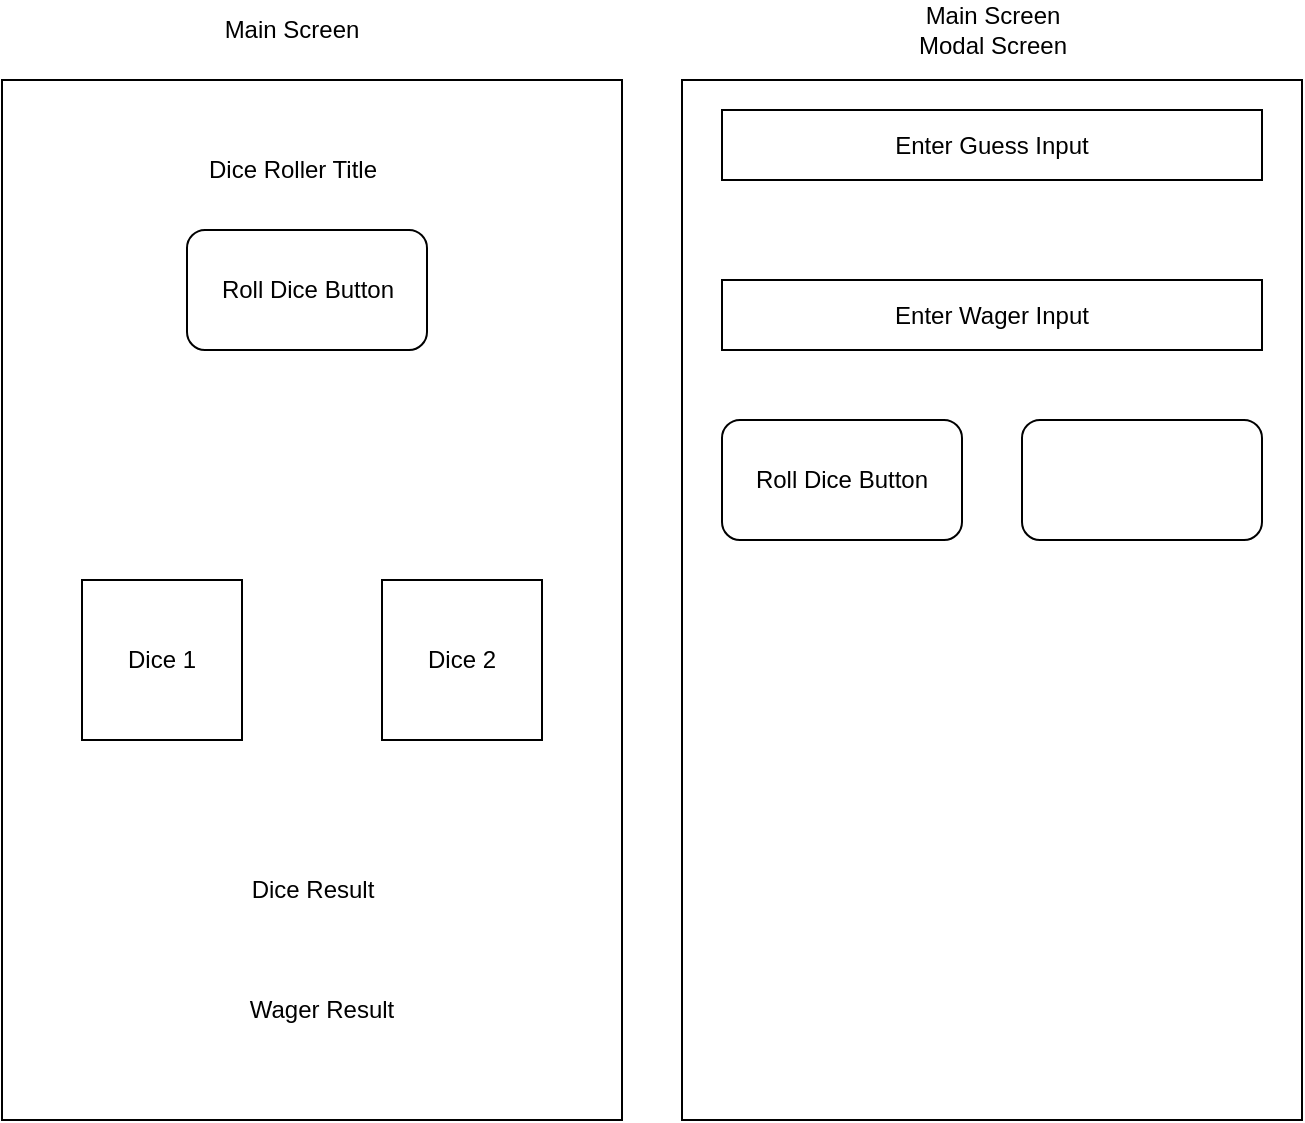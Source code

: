 <mxfile version="23.0.2" type="device">
  <diagram name="Page-1" id="70okH3ecdM2ORDDutQt3">
    <mxGraphModel dx="1434" dy="836" grid="1" gridSize="10" guides="1" tooltips="1" connect="1" arrows="1" fold="1" page="1" pageScale="1" pageWidth="850" pageHeight="1100" math="0" shadow="0">
      <root>
        <mxCell id="0" />
        <mxCell id="1" parent="0" />
        <mxCell id="H_83GZXRMzXN8R3seqz4-1" value="" style="rounded=0;whiteSpace=wrap;html=1;" vertex="1" parent="1">
          <mxGeometry x="80" y="110" width="310" height="520" as="geometry" />
        </mxCell>
        <mxCell id="H_83GZXRMzXN8R3seqz4-2" value="Main Screen" style="text;html=1;strokeColor=none;fillColor=none;align=center;verticalAlign=middle;whiteSpace=wrap;rounded=0;" vertex="1" parent="1">
          <mxGeometry x="150" y="70" width="150" height="30" as="geometry" />
        </mxCell>
        <mxCell id="H_83GZXRMzXN8R3seqz4-3" value="Dice Roller Title" style="text;html=1;strokeColor=none;fillColor=none;align=center;verticalAlign=middle;whiteSpace=wrap;rounded=0;" vertex="1" parent="1">
          <mxGeometry x="167.5" y="140" width="115" height="30" as="geometry" />
        </mxCell>
        <mxCell id="H_83GZXRMzXN8R3seqz4-5" value="" style="rounded=1;whiteSpace=wrap;html=1;" vertex="1" parent="1">
          <mxGeometry x="172.5" y="185" width="120" height="60" as="geometry" />
        </mxCell>
        <mxCell id="H_83GZXRMzXN8R3seqz4-4" value="Roll Dice Button" style="text;html=1;strokeColor=none;fillColor=none;align=center;verticalAlign=middle;whiteSpace=wrap;rounded=0;" vertex="1" parent="1">
          <mxGeometry x="167.5" y="200" width="130" height="30" as="geometry" />
        </mxCell>
        <mxCell id="H_83GZXRMzXN8R3seqz4-6" value="" style="whiteSpace=wrap;html=1;aspect=fixed;" vertex="1" parent="1">
          <mxGeometry x="120" y="360" width="80" height="80" as="geometry" />
        </mxCell>
        <mxCell id="H_83GZXRMzXN8R3seqz4-7" value="" style="whiteSpace=wrap;html=1;aspect=fixed;" vertex="1" parent="1">
          <mxGeometry x="270" y="360" width="80" height="80" as="geometry" />
        </mxCell>
        <mxCell id="H_83GZXRMzXN8R3seqz4-8" value="Dice 1" style="text;html=1;strokeColor=none;fillColor=none;align=center;verticalAlign=middle;whiteSpace=wrap;rounded=0;" vertex="1" parent="1">
          <mxGeometry x="130" y="385" width="60" height="30" as="geometry" />
        </mxCell>
        <mxCell id="H_83GZXRMzXN8R3seqz4-9" value="Dice 2" style="text;html=1;strokeColor=none;fillColor=none;align=center;verticalAlign=middle;whiteSpace=wrap;rounded=0;" vertex="1" parent="1">
          <mxGeometry x="280" y="385" width="60" height="30" as="geometry" />
        </mxCell>
        <mxCell id="H_83GZXRMzXN8R3seqz4-10" value="Dice Result" style="text;html=1;strokeColor=none;fillColor=none;align=center;verticalAlign=middle;whiteSpace=wrap;rounded=0;" vertex="1" parent="1">
          <mxGeometry x="197.5" y="500" width="75" height="30" as="geometry" />
        </mxCell>
        <mxCell id="H_83GZXRMzXN8R3seqz4-11" value="Wager Result" style="text;html=1;strokeColor=none;fillColor=none;align=center;verticalAlign=middle;whiteSpace=wrap;rounded=0;" vertex="1" parent="1">
          <mxGeometry x="200" y="560" width="80" height="30" as="geometry" />
        </mxCell>
        <mxCell id="H_83GZXRMzXN8R3seqz4-12" value="" style="rounded=0;whiteSpace=wrap;html=1;" vertex="1" parent="1">
          <mxGeometry x="420" y="110" width="310" height="520" as="geometry" />
        </mxCell>
        <mxCell id="H_83GZXRMzXN8R3seqz4-13" value="Main Screen Modal Screen" style="text;html=1;strokeColor=none;fillColor=none;align=center;verticalAlign=middle;whiteSpace=wrap;rounded=0;" vertex="1" parent="1">
          <mxGeometry x="532.5" y="70" width="85" height="30" as="geometry" />
        </mxCell>
        <mxCell id="H_83GZXRMzXN8R3seqz4-14" value="Enter Guess Input" style="rounded=0;whiteSpace=wrap;html=1;" vertex="1" parent="1">
          <mxGeometry x="440" y="125" width="270" height="35" as="geometry" />
        </mxCell>
        <mxCell id="H_83GZXRMzXN8R3seqz4-15" value="Enter Wager Input" style="rounded=0;whiteSpace=wrap;html=1;" vertex="1" parent="1">
          <mxGeometry x="440" y="210" width="270" height="35" as="geometry" />
        </mxCell>
        <mxCell id="H_83GZXRMzXN8R3seqz4-16" value="Roll Dice Button" style="rounded=1;whiteSpace=wrap;html=1;" vertex="1" parent="1">
          <mxGeometry x="440" y="280" width="120" height="60" as="geometry" />
        </mxCell>
        <mxCell id="H_83GZXRMzXN8R3seqz4-17" value="" style="rounded=1;whiteSpace=wrap;html=1;" vertex="1" parent="1">
          <mxGeometry x="590" y="280" width="120" height="60" as="geometry" />
        </mxCell>
      </root>
    </mxGraphModel>
  </diagram>
</mxfile>
